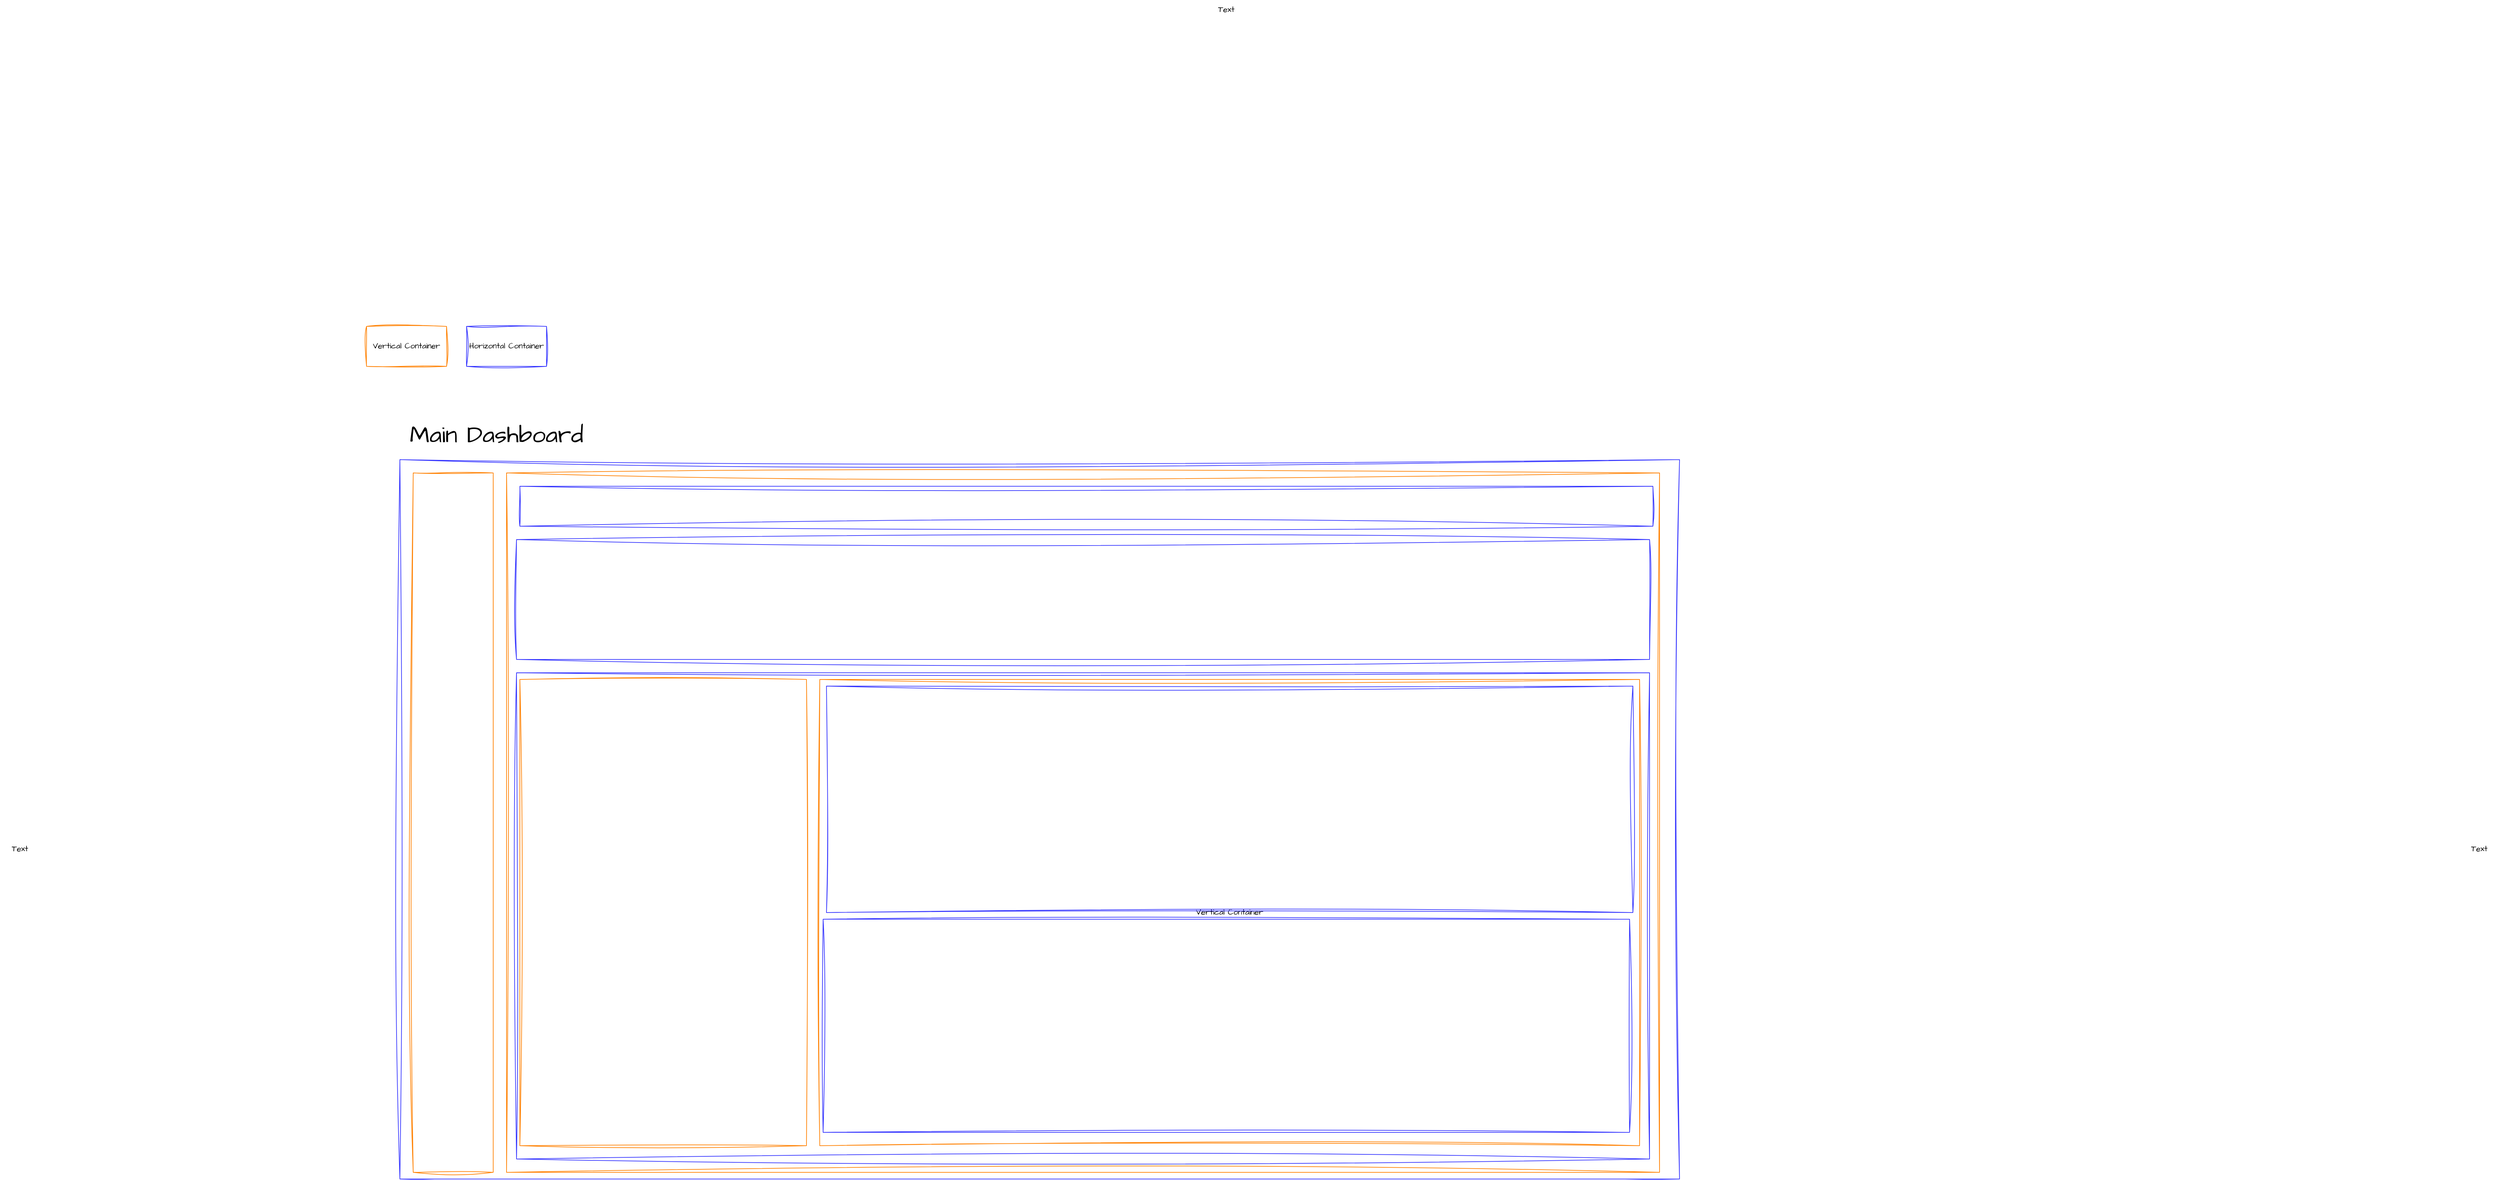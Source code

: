 <mxfile version="24.7.8">
  <diagram name="Page-1" id="8jF8fG_083D0GsfcEGRC">
    <mxGraphModel dx="4026" dy="3336" grid="1" gridSize="10" guides="1" tooltips="1" connect="1" arrows="1" fold="1" page="1" pageScale="1" pageWidth="850" pageHeight="1100" math="0" shadow="0">
      <root>
        <mxCell id="0" />
        <mxCell id="1" parent="0" />
        <mxCell id="T7BQYVZznBr3UCwov7WL-2" value="Vertical Container" style="rounded=0;whiteSpace=wrap;html=1;sketch=1;hachureGap=4;jiggle=2;curveFitting=1;fontFamily=Architects Daughter;fontSource=https%3A%2F%2Ffonts.googleapis.com%2Fcss%3Ffamily%3DArchitects%2BDaughter;fillColor=none;strokeColor=#FF8000;" vertex="1" parent="1">
          <mxGeometry x="40" y="40" width="120" height="60" as="geometry" />
        </mxCell>
        <mxCell id="T7BQYVZznBr3UCwov7WL-3" value="Horizontal Container" style="rounded=0;whiteSpace=wrap;html=1;sketch=1;hachureGap=4;jiggle=2;curveFitting=1;fontFamily=Architects Daughter;fontSource=https%3A%2F%2Ffonts.googleapis.com%2Fcss%3Ffamily%3DArchitects%2BDaughter;fillColor=none;strokeColor=#3333FF;" vertex="1" parent="1">
          <mxGeometry x="190" y="40" width="120" height="60" as="geometry" />
        </mxCell>
        <mxCell id="T7BQYVZznBr3UCwov7WL-4" value="" style="rounded=0;whiteSpace=wrap;html=1;sketch=1;hachureGap=4;jiggle=2;curveFitting=1;fontFamily=Architects Daughter;fontSource=https%3A%2F%2Ffonts.googleapis.com%2Fcss%3Ffamily%3DArchitects%2BDaughter;fillColor=none;strokeColor=#3333FF;" vertex="1" parent="1">
          <mxGeometry x="90" y="240" width="1920" height="1080" as="geometry" />
        </mxCell>
        <mxCell id="T7BQYVZznBr3UCwov7WL-5" value="Text" style="text;html=1;align=center;verticalAlign=middle;whiteSpace=wrap;rounded=0;fontFamily=Architects Daughter;fontSource=https%3A%2F%2Ffonts.googleapis.com%2Fcss%3Ffamily%3DArchitects%2BDaughter;" vertex="1" parent="1">
          <mxGeometry x="1300" y="-450" width="60" height="30" as="geometry" />
        </mxCell>
        <mxCell id="T7BQYVZznBr3UCwov7WL-6" value="Text" style="text;html=1;align=center;verticalAlign=middle;whiteSpace=wrap;rounded=0;fontFamily=Architects Daughter;fontSource=https%3A%2F%2Ffonts.googleapis.com%2Fcss%3Ffamily%3DArchitects%2BDaughter;" vertex="1" parent="1">
          <mxGeometry x="3180" y="810" width="60" height="30" as="geometry" />
        </mxCell>
        <mxCell id="T7BQYVZznBr3UCwov7WL-7" value="Text" style="text;html=1;align=center;verticalAlign=middle;whiteSpace=wrap;rounded=0;fontFamily=Architects Daughter;fontSource=https%3A%2F%2Ffonts.googleapis.com%2Fcss%3Ffamily%3DArchitects%2BDaughter;" vertex="1" parent="1">
          <mxGeometry x="-510" y="810" width="60" height="30" as="geometry" />
        </mxCell>
        <mxCell id="T7BQYVZznBr3UCwov7WL-8" value="" style="rounded=0;whiteSpace=wrap;html=1;sketch=1;hachureGap=4;jiggle=2;curveFitting=1;fontFamily=Architects Daughter;fontSource=https%3A%2F%2Ffonts.googleapis.com%2Fcss%3Ffamily%3DArchitects%2BDaughter;fillColor=none;strokeColor=#FF8000;" vertex="1" parent="1">
          <mxGeometry x="110" y="260" width="120" height="1050" as="geometry" />
        </mxCell>
        <mxCell id="T7BQYVZznBr3UCwov7WL-9" value="" style="rounded=0;whiteSpace=wrap;html=1;sketch=1;hachureGap=4;jiggle=2;curveFitting=1;fontFamily=Architects Daughter;fontSource=https%3A%2F%2Ffonts.googleapis.com%2Fcss%3Ffamily%3DArchitects%2BDaughter;fillColor=none;strokeColor=#FF8000;" vertex="1" parent="1">
          <mxGeometry x="250" y="260" width="1730" height="1050" as="geometry" />
        </mxCell>
        <mxCell id="T7BQYVZznBr3UCwov7WL-10" value="" style="rounded=0;whiteSpace=wrap;html=1;sketch=1;hachureGap=4;jiggle=2;curveFitting=1;fontFamily=Architects Daughter;fontSource=https%3A%2F%2Ffonts.googleapis.com%2Fcss%3Ffamily%3DArchitects%2BDaughter;fillColor=none;strokeColor=#3333FF;" vertex="1" parent="1">
          <mxGeometry x="265" y="360" width="1700" height="180" as="geometry" />
        </mxCell>
        <mxCell id="T7BQYVZznBr3UCwov7WL-11" value="" style="rounded=0;whiteSpace=wrap;html=1;sketch=1;hachureGap=4;jiggle=2;curveFitting=1;fontFamily=Architects Daughter;fontSource=https%3A%2F%2Ffonts.googleapis.com%2Fcss%3Ffamily%3DArchitects%2BDaughter;fillColor=none;strokeColor=#3333FF;" vertex="1" parent="1">
          <mxGeometry x="270" y="280" width="1700" height="60" as="geometry" />
        </mxCell>
        <mxCell id="T7BQYVZznBr3UCwov7WL-12" value="" style="rounded=0;whiteSpace=wrap;html=1;sketch=1;hachureGap=4;jiggle=2;curveFitting=1;fontFamily=Architects Daughter;fontSource=https%3A%2F%2Ffonts.googleapis.com%2Fcss%3Ffamily%3DArchitects%2BDaughter;fillColor=none;strokeColor=#3333FF;" vertex="1" parent="1">
          <mxGeometry x="265" y="560" width="1700" height="730" as="geometry" />
        </mxCell>
        <mxCell id="T7BQYVZznBr3UCwov7WL-13" value="" style="rounded=0;whiteSpace=wrap;html=1;sketch=1;hachureGap=4;jiggle=2;curveFitting=1;fontFamily=Architects Daughter;fontSource=https%3A%2F%2Ffonts.googleapis.com%2Fcss%3Ffamily%3DArchitects%2BDaughter;fillColor=none;strokeColor=#FF8000;" vertex="1" parent="1">
          <mxGeometry x="270" y="570" width="430" height="700" as="geometry" />
        </mxCell>
        <mxCell id="T7BQYVZznBr3UCwov7WL-14" value="Vertical Container" style="rounded=0;whiteSpace=wrap;html=1;sketch=1;hachureGap=4;jiggle=2;curveFitting=1;fontFamily=Architects Daughter;fontSource=https%3A%2F%2Ffonts.googleapis.com%2Fcss%3Ffamily%3DArchitects%2BDaughter;fillColor=none;strokeColor=#FF8000;" vertex="1" parent="1">
          <mxGeometry x="720" y="570" width="1230" height="700" as="geometry" />
        </mxCell>
        <mxCell id="T7BQYVZznBr3UCwov7WL-15" value="" style="rounded=0;whiteSpace=wrap;html=1;sketch=1;hachureGap=4;jiggle=2;curveFitting=1;fontFamily=Architects Daughter;fontSource=https%3A%2F%2Ffonts.googleapis.com%2Fcss%3Ffamily%3DArchitects%2BDaughter;fillColor=none;strokeColor=#3333FF;" vertex="1" parent="1">
          <mxGeometry x="730" y="580" width="1210" height="340" as="geometry" />
        </mxCell>
        <mxCell id="T7BQYVZznBr3UCwov7WL-16" value="" style="rounded=0;whiteSpace=wrap;html=1;sketch=1;hachureGap=4;jiggle=2;curveFitting=1;fontFamily=Architects Daughter;fontSource=https%3A%2F%2Ffonts.googleapis.com%2Fcss%3Ffamily%3DArchitects%2BDaughter;fillColor=none;strokeColor=#3333FF;" vertex="1" parent="1">
          <mxGeometry x="725" y="930" width="1210" height="320" as="geometry" />
        </mxCell>
        <mxCell id="T7BQYVZznBr3UCwov7WL-18" value="&lt;font style=&quot;font-size: 36px;&quot;&gt;Main Dashboard&lt;/font&gt;&lt;div&gt;&lt;div&gt;&lt;div style=&quot;font-size: 36px;&quot;&gt;&lt;br&gt;&lt;/div&gt;&lt;/div&gt;&lt;/div&gt;" style="text;html=1;align=center;verticalAlign=middle;whiteSpace=wrap;rounded=0;fontFamily=Architects Daughter;fontSource=https%3A%2F%2Ffonts.googleapis.com%2Fcss%3Ffamily%3DArchitects%2BDaughter;" vertex="1" parent="1">
          <mxGeometry x="-20" y="210" width="510" height="30" as="geometry" />
        </mxCell>
      </root>
    </mxGraphModel>
  </diagram>
</mxfile>
